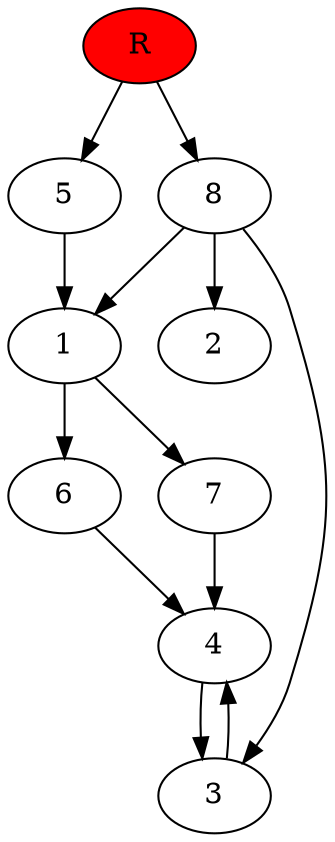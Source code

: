 digraph prb10657 {
	1
	2
	3
	4
	5
	6
	7
	8
	R [fillcolor="#ff0000" style=filled]
	1 -> 6
	1 -> 7
	3 -> 4
	4 -> 3
	5 -> 1
	6 -> 4
	7 -> 4
	8 -> 1
	8 -> 2
	8 -> 3
	R -> 5
	R -> 8
}

